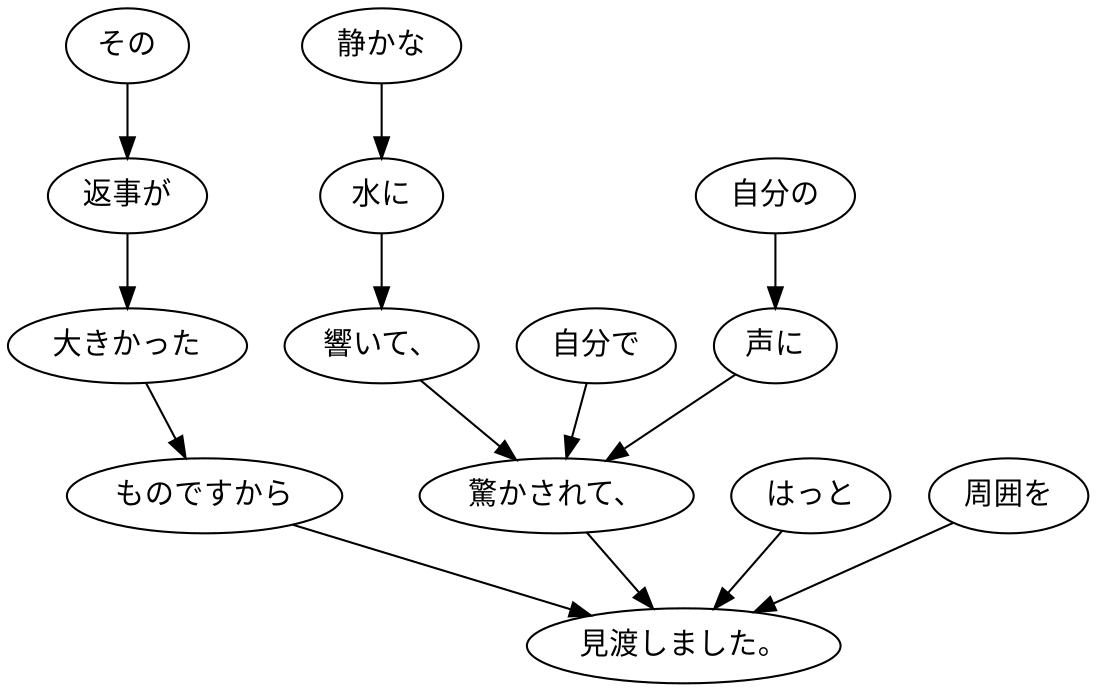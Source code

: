 digraph graph1131 {
	node0 [label="その"];
	node1 [label="返事が"];
	node2 [label="大きかった"];
	node3 [label="ものですから"];
	node4 [label="静かな"];
	node5 [label="水に"];
	node6 [label="響いて、"];
	node7 [label="自分で"];
	node8 [label="自分の"];
	node9 [label="声に"];
	node10 [label="驚かされて、"];
	node11 [label="はっと"];
	node12 [label="周囲を"];
	node13 [label="見渡しました。"];
	node0 -> node1;
	node1 -> node2;
	node2 -> node3;
	node3 -> node13;
	node4 -> node5;
	node5 -> node6;
	node6 -> node10;
	node7 -> node10;
	node8 -> node9;
	node9 -> node10;
	node10 -> node13;
	node11 -> node13;
	node12 -> node13;
}

